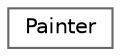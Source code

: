 digraph "Graphical Class Hierarchy"
{
 // LATEX_PDF_SIZE
  bgcolor="transparent";
  edge [fontname=Helvetica,fontsize=10,labelfontname=Helvetica,labelfontsize=10];
  node [fontname=Helvetica,fontsize=10,shape=box,height=0.2,width=0.4];
  rankdir="LR";
  Node0 [id="Node000000",label="Painter",height=0.2,width=0.4,color="grey40", fillcolor="white", style="filled",URL="$dd/d45/struct_painter.html",tooltip=" "];
}
